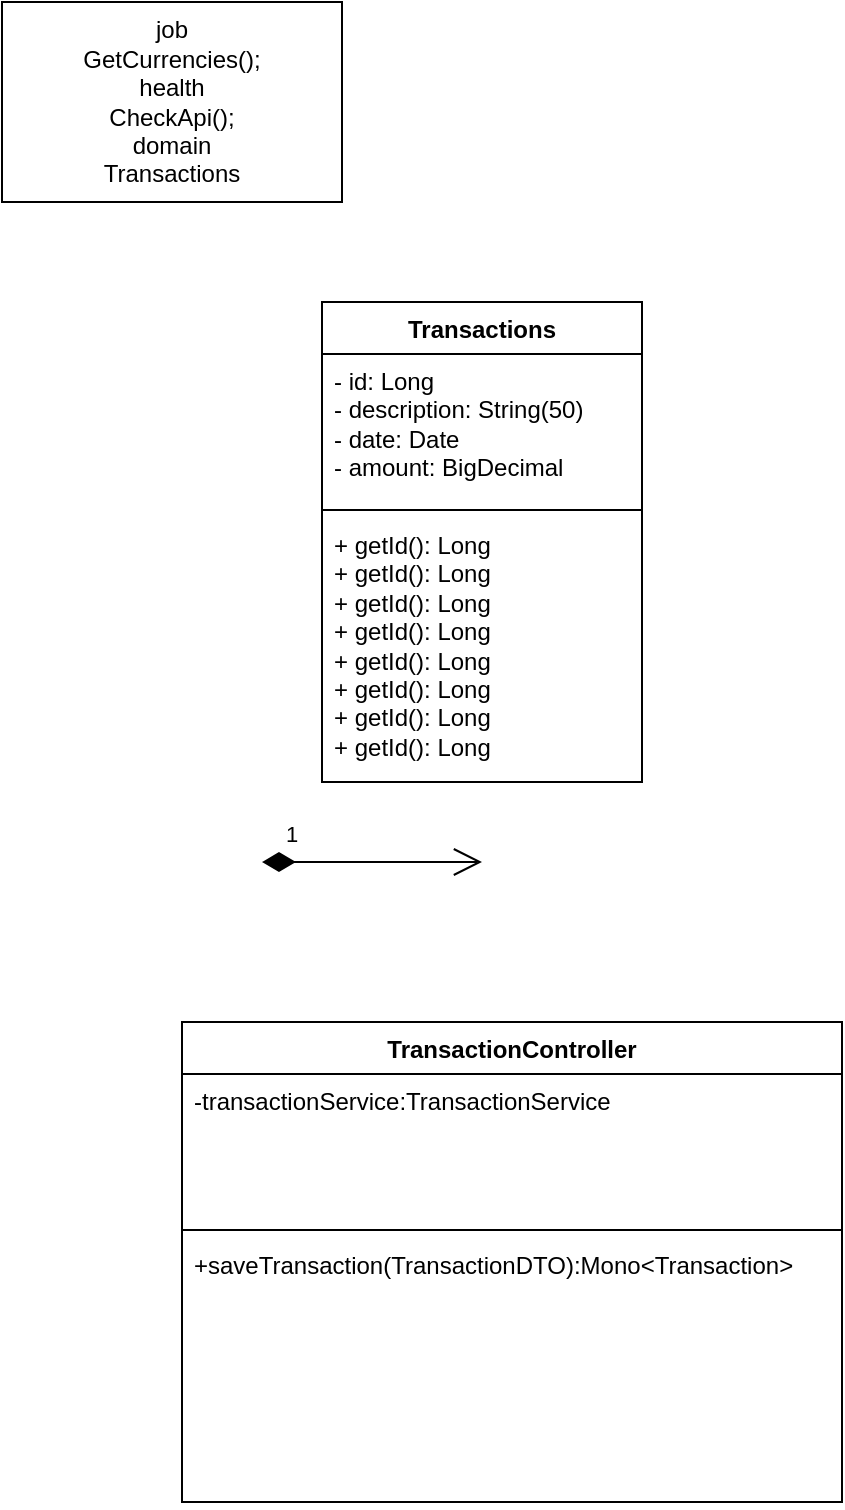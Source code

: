 <mxfile version="21.2.1" type="device">
  <diagram name="Page-1" id="efa7a0a1-bf9b-a30e-e6df-94a7791c09e9">
    <mxGraphModel dx="610" dy="977" grid="1" gridSize="10" guides="1" tooltips="1" connect="1" arrows="1" fold="1" page="1" pageScale="1" pageWidth="826" pageHeight="1169" background="none" math="0" shadow="0">
      <root>
        <mxCell id="0" />
        <mxCell id="1" parent="0" />
        <mxCell id="103" value="1" style="endArrow=open;endSize=12;startArrow=diamondThin;startSize=14;startFill=1;edgeStyle=orthogonalEdgeStyle;align=left;verticalAlign=bottom;" parent="1" edge="1">
          <mxGeometry x="-0.818" y="5.0" relative="1" as="geometry">
            <mxPoint x="150" y="460" as="sourcePoint" />
            <mxPoint x="260" y="460" as="targetPoint" />
            <mxPoint as="offset" />
          </mxGeometry>
        </mxCell>
        <mxCell id="J61jiTUzEkE0hi0oJ7Nj-114" value="Transactions" style="swimlane;fontStyle=1;align=center;verticalAlign=top;childLayout=stackLayout;horizontal=1;startSize=26;horizontalStack=0;resizeParent=1;resizeParentMax=0;resizeLast=0;collapsible=1;marginBottom=0;whiteSpace=wrap;html=1;" parent="1" vertex="1">
          <mxGeometry x="180" y="180" width="160" height="240" as="geometry">
            <mxRectangle x="180" y="180" width="100" height="30" as="alternateBounds" />
          </mxGeometry>
        </mxCell>
        <mxCell id="J61jiTUzEkE0hi0oJ7Nj-115" value="- id: Long&lt;br style=&quot;border-color: var(--border-color);&quot;&gt;- description: String(50)&lt;br&gt;- date: Date&lt;br&gt;- amount: BigDecimal" style="text;strokeColor=none;fillColor=none;align=left;verticalAlign=top;spacingLeft=4;spacingRight=4;overflow=hidden;rotatable=0;points=[[0,0.5],[1,0.5]];portConstraint=eastwest;whiteSpace=wrap;html=1;" parent="J61jiTUzEkE0hi0oJ7Nj-114" vertex="1">
          <mxGeometry y="26" width="160" height="74" as="geometry" />
        </mxCell>
        <mxCell id="J61jiTUzEkE0hi0oJ7Nj-116" value="" style="line;strokeWidth=1;fillColor=none;align=left;verticalAlign=middle;spacingTop=-1;spacingLeft=3;spacingRight=3;rotatable=0;labelPosition=right;points=[];portConstraint=eastwest;strokeColor=inherit;" parent="J61jiTUzEkE0hi0oJ7Nj-114" vertex="1">
          <mxGeometry y="100" width="160" height="8" as="geometry" />
        </mxCell>
        <mxCell id="J61jiTUzEkE0hi0oJ7Nj-117" value="+ getId(): Long&lt;br&gt;+ getId(): Long&lt;br&gt;+ getId(): Long&lt;br&gt;+ getId(): Long&lt;br&gt;+ getId(): Long&lt;br&gt;+ getId(): Long&lt;br&gt;+ getId(): Long&lt;br&gt;+ getId(): Long" style="text;strokeColor=none;fillColor=none;align=left;verticalAlign=top;spacingLeft=4;spacingRight=4;overflow=hidden;rotatable=0;points=[[0,0.5],[1,0.5]];portConstraint=eastwest;whiteSpace=wrap;html=1;" parent="J61jiTUzEkE0hi0oJ7Nj-114" vertex="1">
          <mxGeometry y="108" width="160" height="132" as="geometry" />
        </mxCell>
        <mxCell id="J61jiTUzEkE0hi0oJ7Nj-118" value="job&lt;br&gt;GetCurrencies();&lt;br&gt;health&lt;br&gt;CheckApi();&lt;br&gt;domain&lt;br&gt;Transactions" style="rounded=0;whiteSpace=wrap;html=1;" parent="1" vertex="1">
          <mxGeometry x="20" y="30" width="170" height="100" as="geometry" />
        </mxCell>
        <mxCell id="Qe0dSwKwy3ysR3HmofkV-103" value="TransactionController" style="swimlane;fontStyle=1;align=center;verticalAlign=top;childLayout=stackLayout;horizontal=1;startSize=26;horizontalStack=0;resizeParent=1;resizeParentMax=0;resizeLast=0;collapsible=1;marginBottom=0;whiteSpace=wrap;html=1;" vertex="1" parent="1">
          <mxGeometry x="110" y="540" width="330" height="240" as="geometry">
            <mxRectangle x="180" y="180" width="100" height="30" as="alternateBounds" />
          </mxGeometry>
        </mxCell>
        <mxCell id="Qe0dSwKwy3ysR3HmofkV-104" value="-transactionService:TransactionService" style="text;strokeColor=none;fillColor=none;align=left;verticalAlign=top;spacingLeft=4;spacingRight=4;overflow=hidden;rotatable=0;points=[[0,0.5],[1,0.5]];portConstraint=eastwest;whiteSpace=wrap;html=1;" vertex="1" parent="Qe0dSwKwy3ysR3HmofkV-103">
          <mxGeometry y="26" width="330" height="74" as="geometry" />
        </mxCell>
        <mxCell id="Qe0dSwKwy3ysR3HmofkV-105" value="" style="line;strokeWidth=1;fillColor=none;align=left;verticalAlign=middle;spacingTop=-1;spacingLeft=3;spacingRight=3;rotatable=0;labelPosition=right;points=[];portConstraint=eastwest;strokeColor=inherit;" vertex="1" parent="Qe0dSwKwy3ysR3HmofkV-103">
          <mxGeometry y="100" width="330" height="8" as="geometry" />
        </mxCell>
        <mxCell id="Qe0dSwKwy3ysR3HmofkV-106" value="+saveTransaction(TransactionDTO):Mono&amp;lt;Transaction&amp;gt;" style="text;strokeColor=none;fillColor=none;align=left;verticalAlign=top;spacingLeft=4;spacingRight=4;overflow=hidden;rotatable=0;points=[[0,0.5],[1,0.5]];portConstraint=eastwest;whiteSpace=wrap;html=1;" vertex="1" parent="Qe0dSwKwy3ysR3HmofkV-103">
          <mxGeometry y="108" width="330" height="132" as="geometry" />
        </mxCell>
      </root>
    </mxGraphModel>
  </diagram>
</mxfile>
